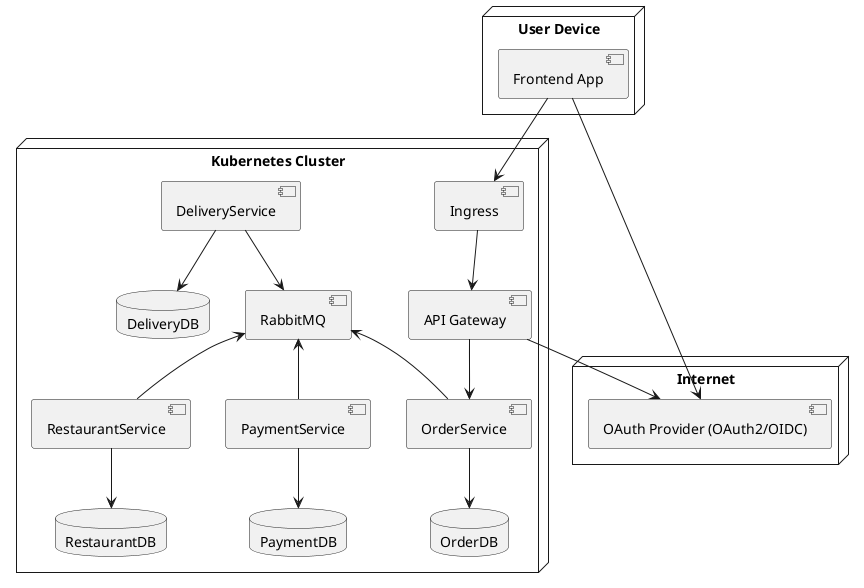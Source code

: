 @startuml "OAuth 2.0 Deployment Diagram"

node "User Device" {
  component "Frontend App" as Frontend
}

node "Internet" {
  [OAuth Provider (OAuth2/OIDC)]
}

node "Kubernetes Cluster" {

    [Ingress]
    component "API Gateway"

    component "OrderService"
    database "OrderDB"

    component "RestaurantService"
    database "RestaurantDB"

    component "PaymentService"
    database "PaymentDB"

    component "DeliveryService"
    database "DeliveryDB"

    component "RabbitMQ"
  
}

' Flows
Frontend --> "OAuth Provider (OAuth2/OIDC)"
Frontend --> "Ingress"
"Ingress" --> "API Gateway"
"API Gateway" --> "OAuth Provider (OAuth2/OIDC)"

"API Gateway" --> "OrderService"
"OrderService" --> "OrderDB"

"OrderService" -U-> RabbitMQ
"RestaurantService" -U-> RabbitMQ 
"RestaurantService" --> "RestaurantDB"

"PaymentService" -U-> RabbitMQ
"PaymentService" --> "PaymentDB"

"DeliveryService" --> RabbitMQ
"DeliveryService" --> "DeliveryDB"

@enduml